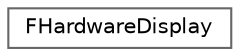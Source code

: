 digraph "Graphical Class Hierarchy"
{
 // INTERACTIVE_SVG=YES
 // LATEX_PDF_SIZE
  bgcolor="transparent";
  edge [fontname=Helvetica,fontsize=10,labelfontname=Helvetica,labelfontsize=10];
  node [fontname=Helvetica,fontsize=10,shape=box,height=0.2,width=0.4];
  rankdir="LR";
  Node0 [id="Node000000",label="FHardwareDisplay",height=0.2,width=0.4,color="grey40", fillcolor="white", style="filled",URL="$dc/d4e/structFHardwareDisplay.html",tooltip=" "];
}
